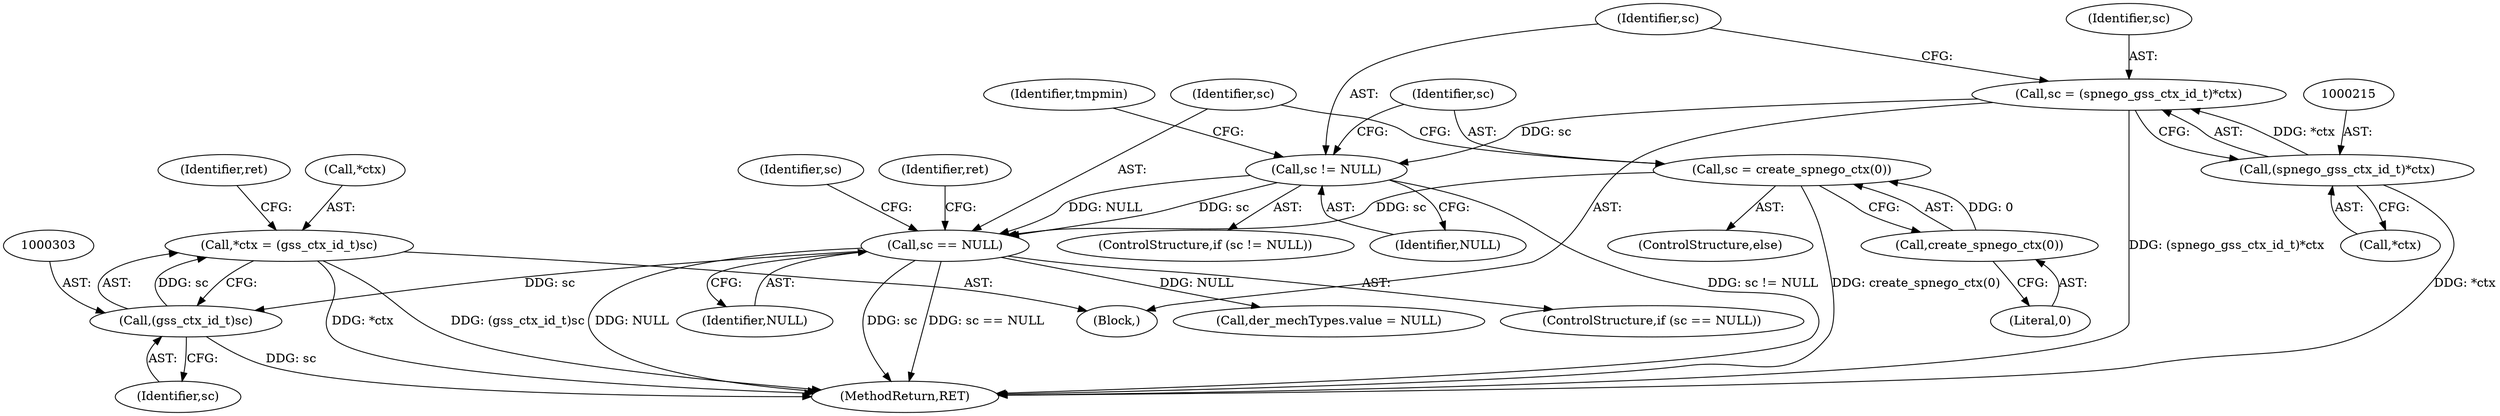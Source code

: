 digraph "0_krb5_b51b33f2bc5d1497ddf5bd107f791c101695000d_0@pointer" {
"1000299" [label="(Call,*ctx = (gss_ctx_id_t)sc)"];
"1000302" [label="(Call,(gss_ctx_id_t)sc)"];
"1000240" [label="(Call,sc == NULL)"];
"1000235" [label="(Call,sc = create_spnego_ctx(0))"];
"1000237" [label="(Call,create_spnego_ctx(0))"];
"1000219" [label="(Call,sc != NULL)"];
"1000212" [label="(Call,sc = (spnego_gss_ctx_id_t)*ctx)"];
"1000214" [label="(Call,(spnego_gss_ctx_id_t)*ctx)"];
"1000306" [label="(Identifier,ret)"];
"1000214" [label="(Call,(spnego_gss_ctx_id_t)*ctx)"];
"1000219" [label="(Call,sc != NULL)"];
"1000218" [label="(ControlStructure,if (sc != NULL))"];
"1000213" [label="(Identifier,sc)"];
"1000254" [label="(Identifier,sc)"];
"1000245" [label="(Identifier,ret)"];
"1000216" [label="(Call,*ctx)"];
"1000300" [label="(Call,*ctx)"];
"1000235" [label="(Call,sc = create_spnego_ctx(0))"];
"1000212" [label="(Call,sc = (spnego_gss_ctx_id_t)*ctx)"];
"1000240" [label="(Call,sc == NULL)"];
"1000241" [label="(Identifier,sc)"];
"1000237" [label="(Call,create_spnego_ctx(0))"];
"1000220" [label="(Identifier,sc)"];
"1000110" [label="(Block,)"];
"1000242" [label="(Identifier,NULL)"];
"1000236" [label="(Identifier,sc)"];
"1000302" [label="(Call,(gss_ctx_id_t)sc)"];
"1000299" [label="(Call,*ctx = (gss_ctx_id_t)sc)"];
"1000304" [label="(Identifier,sc)"];
"1000332" [label="(MethodReturn,RET)"];
"1000275" [label="(Call,der_mechTypes.value = NULL)"];
"1000225" [label="(Identifier,tmpmin)"];
"1000238" [label="(Literal,0)"];
"1000234" [label="(ControlStructure,else)"];
"1000239" [label="(ControlStructure,if (sc == NULL))"];
"1000221" [label="(Identifier,NULL)"];
"1000299" -> "1000110"  [label="AST: "];
"1000299" -> "1000302"  [label="CFG: "];
"1000300" -> "1000299"  [label="AST: "];
"1000302" -> "1000299"  [label="AST: "];
"1000306" -> "1000299"  [label="CFG: "];
"1000299" -> "1000332"  [label="DDG: (gss_ctx_id_t)sc"];
"1000299" -> "1000332"  [label="DDG: *ctx"];
"1000302" -> "1000299"  [label="DDG: sc"];
"1000302" -> "1000304"  [label="CFG: "];
"1000303" -> "1000302"  [label="AST: "];
"1000304" -> "1000302"  [label="AST: "];
"1000302" -> "1000332"  [label="DDG: sc"];
"1000240" -> "1000302"  [label="DDG: sc"];
"1000240" -> "1000239"  [label="AST: "];
"1000240" -> "1000242"  [label="CFG: "];
"1000241" -> "1000240"  [label="AST: "];
"1000242" -> "1000240"  [label="AST: "];
"1000245" -> "1000240"  [label="CFG: "];
"1000254" -> "1000240"  [label="CFG: "];
"1000240" -> "1000332"  [label="DDG: sc == NULL"];
"1000240" -> "1000332"  [label="DDG: NULL"];
"1000240" -> "1000332"  [label="DDG: sc"];
"1000235" -> "1000240"  [label="DDG: sc"];
"1000219" -> "1000240"  [label="DDG: sc"];
"1000219" -> "1000240"  [label="DDG: NULL"];
"1000240" -> "1000275"  [label="DDG: NULL"];
"1000235" -> "1000234"  [label="AST: "];
"1000235" -> "1000237"  [label="CFG: "];
"1000236" -> "1000235"  [label="AST: "];
"1000237" -> "1000235"  [label="AST: "];
"1000241" -> "1000235"  [label="CFG: "];
"1000235" -> "1000332"  [label="DDG: create_spnego_ctx(0)"];
"1000237" -> "1000235"  [label="DDG: 0"];
"1000237" -> "1000238"  [label="CFG: "];
"1000238" -> "1000237"  [label="AST: "];
"1000219" -> "1000218"  [label="AST: "];
"1000219" -> "1000221"  [label="CFG: "];
"1000220" -> "1000219"  [label="AST: "];
"1000221" -> "1000219"  [label="AST: "];
"1000225" -> "1000219"  [label="CFG: "];
"1000236" -> "1000219"  [label="CFG: "];
"1000219" -> "1000332"  [label="DDG: sc != NULL"];
"1000212" -> "1000219"  [label="DDG: sc"];
"1000212" -> "1000110"  [label="AST: "];
"1000212" -> "1000214"  [label="CFG: "];
"1000213" -> "1000212"  [label="AST: "];
"1000214" -> "1000212"  [label="AST: "];
"1000220" -> "1000212"  [label="CFG: "];
"1000212" -> "1000332"  [label="DDG: (spnego_gss_ctx_id_t)*ctx"];
"1000214" -> "1000212"  [label="DDG: *ctx"];
"1000214" -> "1000216"  [label="CFG: "];
"1000215" -> "1000214"  [label="AST: "];
"1000216" -> "1000214"  [label="AST: "];
"1000214" -> "1000332"  [label="DDG: *ctx"];
}
